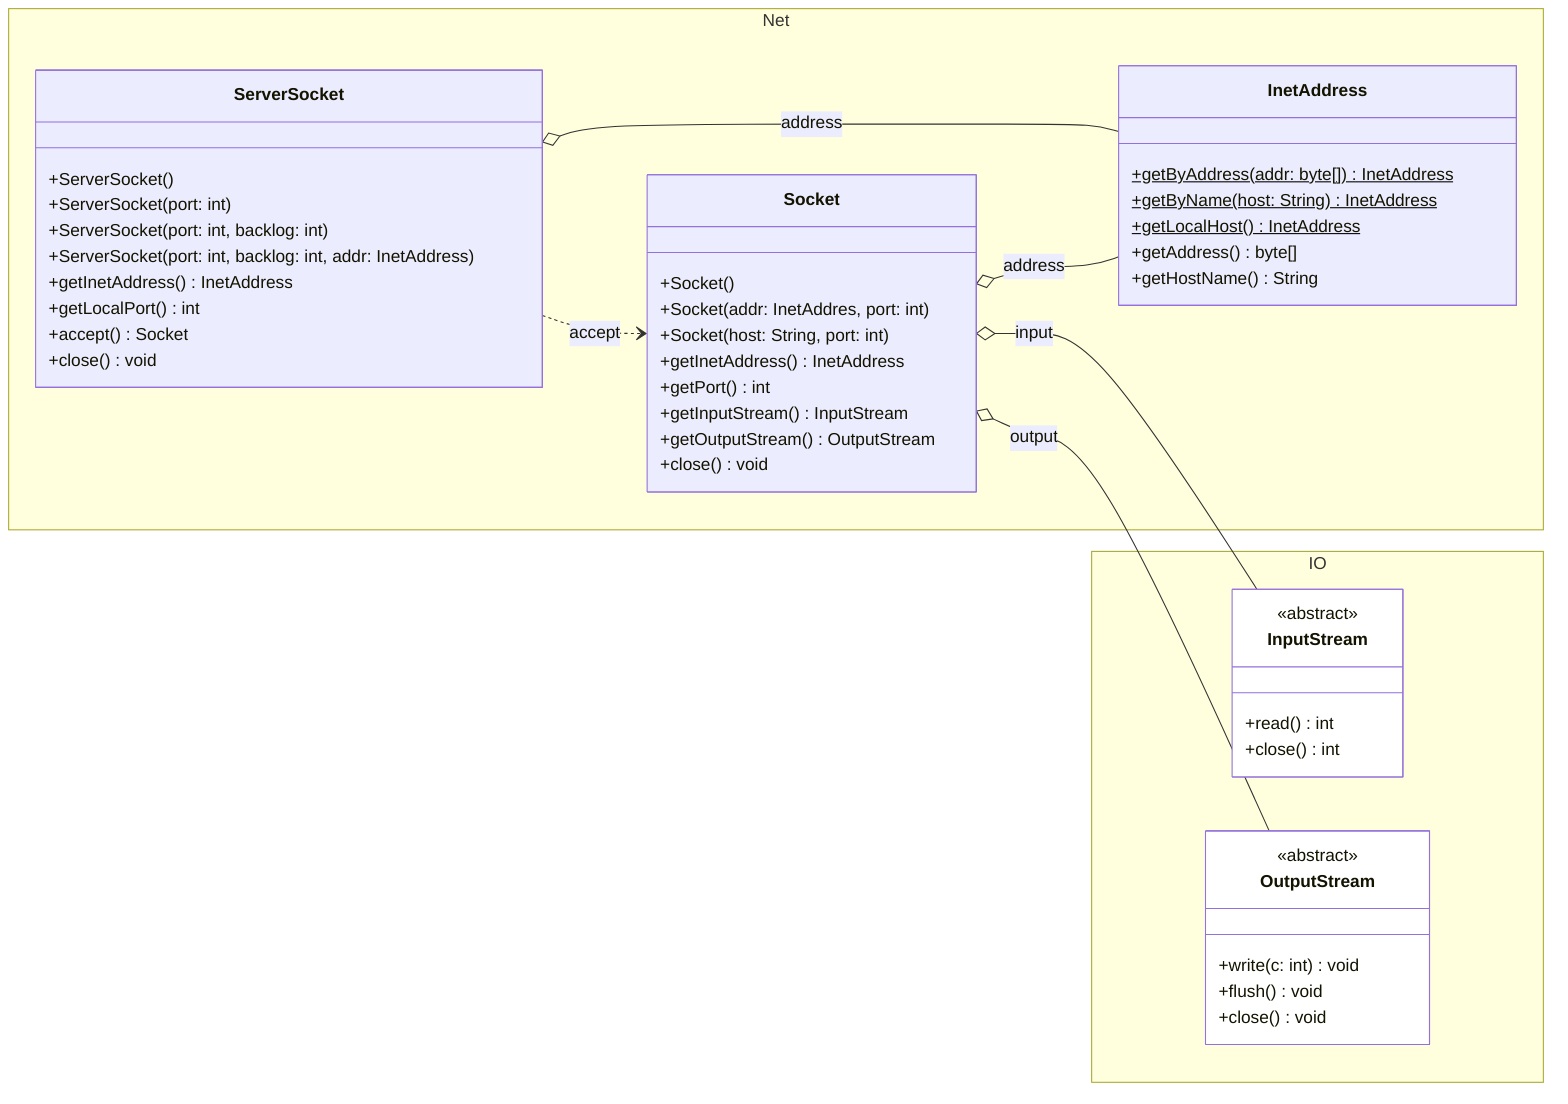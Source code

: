 classDiagram

    direction LR

    namespace Net {
        class ServerSocket {
            +ServerSocket()
            +ServerSocket(port: int)
            +ServerSocket(port: int, backlog: int)
            +ServerSocket(port: int, backlog: int, addr: InetAddress)
            +getInetAddress() InetAddress
            +getLocalPort() int
            +accept() Socket
            +close() void
        }

        class Socket {
            +Socket()
            +Socket(addr: InetAddres, port: int)
            +Socket(host: String, port: int)
            +getInetAddress() InetAddress
            +getPort() int
            +getInputStream() InputStream
            +getOutputStream() OutputStream
            +close() void
        }

        class InetAddress {
            +getByAddress(addr: byte[]) InetAddress$
            +getByName(host: String) InetAddress$
            +getLocalHost() InetAddress$
            +getAddress() byte[]
            +getHostName() String
        }
    }

    namespace IO {
        class InputStream {
            <<abstract>>
            +read() int
            +close() int
        }
        class OutputStream {
            <<abstract>>
            +write(c: int) void
            +flush() void
            +close() void
        }
    }

    ServerSocket o-- InetAddress: address

    ServerSocket ..> Socket: accept

    Socket o-- InetAddress: address

    Socket o-- InputStream: input
    Socket o-- OutputStream: output

    style InputStream fill:white
    style OutputStream fill:white